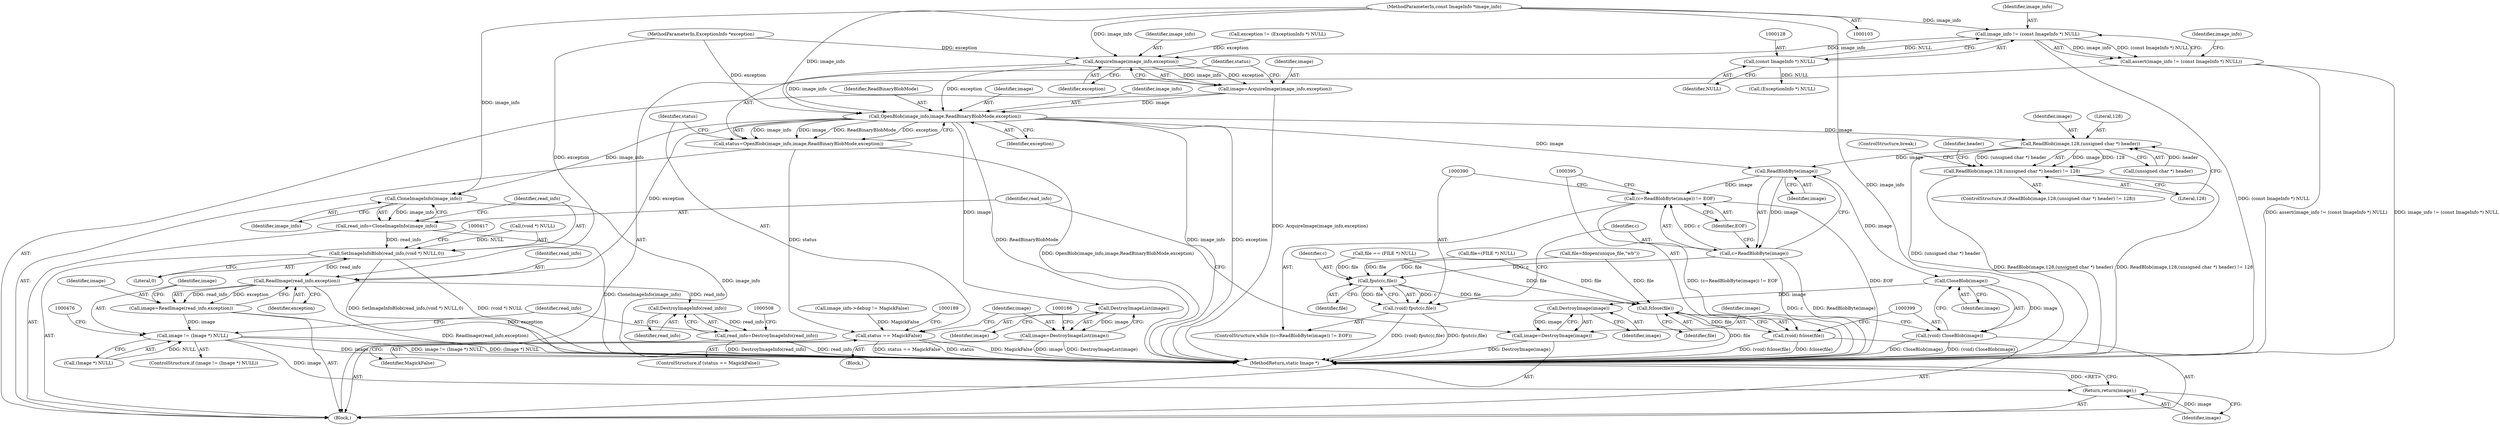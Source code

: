 digraph "1_ImageMagick_6b6bff054d569a77973f2140c0e86366e6168a6c@pointer" {
"1000125" [label="(Call,image_info != (const ImageInfo *) NULL)"];
"1000104" [label="(MethodParameterIn,const ImageInfo *image_info)"];
"1000127" [label="(Call,(const ImageInfo *) NULL)"];
"1000124" [label="(Call,assert(image_info != (const ImageInfo *) NULL))"];
"1000165" [label="(Call,AcquireImage(image_info,exception))"];
"1000163" [label="(Call,image=AcquireImage(image_info,exception))"];
"1000170" [label="(Call,OpenBlob(image_info,image,ReadBinaryBlobMode,exception))"];
"1000168" [label="(Call,status=OpenBlob(image_info,image,ReadBinaryBlobMode,exception))"];
"1000176" [label="(Call,status == MagickFalse)"];
"1000182" [label="(Call,DestroyImageList(image))"];
"1000180" [label="(Call,image=DestroyImageList(image))"];
"1000228" [label="(Call,ReadBlob(image,128,(unsigned char *) header))"];
"1000227" [label="(Call,ReadBlob(image,128,(unsigned char *) header) != 128)"];
"1000386" [label="(Call,ReadBlobByte(image))"];
"1000383" [label="(Call,(c=ReadBlobByte(image)) != EOF)"];
"1000384" [label="(Call,c=ReadBlobByte(image))"];
"1000391" [label="(Call,fputc(c,file))"];
"1000389" [label="(Call,(void) fputc(c,file))"];
"1000396" [label="(Call,fclose(file))"];
"1000394" [label="(Call,(void) fclose(file))"];
"1000400" [label="(Call,CloseBlob(image))"];
"1000398" [label="(Call,(void) CloseBlob(image))"];
"1000404" [label="(Call,DestroyImage(image))"];
"1000402" [label="(Call,image=DestroyImage(image))"];
"1000408" [label="(Call,CloneImageInfo(image_info))"];
"1000406" [label="(Call,read_info=CloneImageInfo(image_info))"];
"1000410" [label="(Call,SetImageInfoBlob(read_info,(void *) NULL,0))"];
"1000465" [label="(Call,ReadImage(read_info,exception))"];
"1000463" [label="(Call,image=ReadImage(read_info,exception))"];
"1000469" [label="(Call,image != (Image *) NULL)"];
"1000511" [label="(Return,return(image);)"];
"1000505" [label="(Call,DestroyImageInfo(read_info))"];
"1000503" [label="(Call,read_info=DestroyImageInfo(read_info))"];
"1000163" [label="(Call,image=AcquireImage(image_info,exception))"];
"1000393" [label="(Identifier,file)"];
"1000384" [label="(Call,c=ReadBlobByte(image))"];
"1000392" [label="(Identifier,c)"];
"1000176" [label="(Call,status == MagickFalse)"];
"1000406" [label="(Call,read_info=CloneImageInfo(image_info))"];
"1000179" [label="(Block,)"];
"1000394" [label="(Call,(void) fclose(file))"];
"1000125" [label="(Call,image_info != (const ImageInfo *) NULL)"];
"1000229" [label="(Identifier,image)"];
"1000165" [label="(Call,AcquireImage(image_info,exception))"];
"1000154" [label="(Call,(ExceptionInfo *) NULL)"];
"1000407" [label="(Identifier,read_info)"];
"1000391" [label="(Call,fputc(c,file))"];
"1000396" [label="(Call,fclose(file))"];
"1000398" [label="(Call,(void) CloseBlob(image))"];
"1000230" [label="(Literal,128)"];
"1000471" [label="(Call,(Image *) NULL)"];
"1000504" [label="(Identifier,read_info)"];
"1000410" [label="(Call,SetImageInfoBlob(read_info,(void *) NULL,0))"];
"1000172" [label="(Identifier,image)"];
"1000469" [label="(Call,image != (Image *) NULL)"];
"1000349" [label="(Call,file=(FILE *) NULL)"];
"1000463" [label="(Call,image=ReadImage(read_info,exception))"];
"1000183" [label="(Identifier,image)"];
"1000512" [label="(Identifier,image)"];
"1000228" [label="(Call,ReadBlob(image,128,(unsigned char *) header))"];
"1000166" [label="(Identifier,image_info)"];
"1000382" [label="(ControlStructure,while ((c=ReadBlobByte(image)) != EOF))"];
"1000374" [label="(Call,file == (FILE *) NULL)"];
"1000104" [label="(MethodParameterIn,const ImageInfo *image_info)"];
"1000127" [label="(Call,(const ImageInfo *) NULL)"];
"1000177" [label="(Identifier,status)"];
"1000170" [label="(Call,OpenBlob(image_info,image,ReadBinaryBlobMode,exception))"];
"1000167" [label="(Identifier,exception)"];
"1000464" [label="(Identifier,image)"];
"1000468" [label="(ControlStructure,if (image != (Image *) NULL))"];
"1000174" [label="(Identifier,exception)"];
"1000412" [label="(Call,(void *) NULL)"];
"1000363" [label="(Call,file=fdopen(unique_file,\"wb\"))"];
"1000503" [label="(Call,read_info=DestroyImageInfo(read_info))"];
"1000164" [label="(Identifier,image)"];
"1000385" [label="(Identifier,c)"];
"1000411" [label="(Identifier,read_info)"];
"1000182" [label="(Call,DestroyImageList(image))"];
"1000126" [label="(Identifier,image_info)"];
"1000235" [label="(ControlStructure,break;)"];
"1000231" [label="(Call,(unsigned char *) header)"];
"1000387" [label="(Identifier,image)"];
"1000403" [label="(Identifier,image)"];
"1000401" [label="(Identifier,image)"];
"1000470" [label="(Identifier,image)"];
"1000129" [label="(Identifier,NULL)"];
"1000169" [label="(Identifier,status)"];
"1000168" [label="(Call,status=OpenBlob(image_info,image,ReadBinaryBlobMode,exception))"];
"1000181" [label="(Identifier,image)"];
"1000466" [label="(Identifier,read_info)"];
"1000467" [label="(Identifier,exception)"];
"1000180" [label="(Call,image=DestroyImageList(image))"];
"1000409" [label="(Identifier,image_info)"];
"1000513" [label="(MethodReturn,static Image *)"];
"1000137" [label="(Call,image_info->debug != MagickFalse)"];
"1000234" [label="(Literal,128)"];
"1000388" [label="(Identifier,EOF)"];
"1000124" [label="(Call,assert(image_info != (const ImageInfo *) NULL))"];
"1000397" [label="(Identifier,file)"];
"1000386" [label="(Call,ReadBlobByte(image))"];
"1000175" [label="(ControlStructure,if (status == MagickFalse))"];
"1000415" [label="(Literal,0)"];
"1000465" [label="(Call,ReadImage(read_info,exception))"];
"1000506" [label="(Identifier,read_info)"];
"1000402" [label="(Call,image=DestroyImage(image))"];
"1000383" [label="(Call,(c=ReadBlobByte(image)) != EOF)"];
"1000511" [label="(Return,return(image);)"];
"1000133" [label="(Identifier,image_info)"];
"1000389" [label="(Call,(void) fputc(c,file))"];
"1000178" [label="(Identifier,MagickFalse)"];
"1000404" [label="(Call,DestroyImage(image))"];
"1000173" [label="(Identifier,ReadBinaryBlobMode)"];
"1000238" [label="(Identifier,header)"];
"1000408" [label="(Call,CloneImageInfo(image_info))"];
"1000227" [label="(Call,ReadBlob(image,128,(unsigned char *) header) != 128)"];
"1000400" [label="(Call,CloseBlob(image))"];
"1000105" [label="(MethodParameterIn,ExceptionInfo *exception)"];
"1000152" [label="(Call,exception != (ExceptionInfo *) NULL)"];
"1000505" [label="(Call,DestroyImageInfo(read_info))"];
"1000106" [label="(Block,)"];
"1000226" [label="(ControlStructure,if (ReadBlob(image,128,(unsigned char *) header) != 128))"];
"1000171" [label="(Identifier,image_info)"];
"1000405" [label="(Identifier,image)"];
"1000125" -> "1000124"  [label="AST: "];
"1000125" -> "1000127"  [label="CFG: "];
"1000126" -> "1000125"  [label="AST: "];
"1000127" -> "1000125"  [label="AST: "];
"1000124" -> "1000125"  [label="CFG: "];
"1000125" -> "1000513"  [label="DDG: (const ImageInfo *) NULL"];
"1000125" -> "1000124"  [label="DDG: image_info"];
"1000125" -> "1000124"  [label="DDG: (const ImageInfo *) NULL"];
"1000104" -> "1000125"  [label="DDG: image_info"];
"1000127" -> "1000125"  [label="DDG: NULL"];
"1000125" -> "1000165"  [label="DDG: image_info"];
"1000104" -> "1000103"  [label="AST: "];
"1000104" -> "1000513"  [label="DDG: image_info"];
"1000104" -> "1000165"  [label="DDG: image_info"];
"1000104" -> "1000170"  [label="DDG: image_info"];
"1000104" -> "1000408"  [label="DDG: image_info"];
"1000127" -> "1000129"  [label="CFG: "];
"1000128" -> "1000127"  [label="AST: "];
"1000129" -> "1000127"  [label="AST: "];
"1000127" -> "1000154"  [label="DDG: NULL"];
"1000124" -> "1000106"  [label="AST: "];
"1000133" -> "1000124"  [label="CFG: "];
"1000124" -> "1000513"  [label="DDG: image_info != (const ImageInfo *) NULL"];
"1000124" -> "1000513"  [label="DDG: assert(image_info != (const ImageInfo *) NULL)"];
"1000165" -> "1000163"  [label="AST: "];
"1000165" -> "1000167"  [label="CFG: "];
"1000166" -> "1000165"  [label="AST: "];
"1000167" -> "1000165"  [label="AST: "];
"1000163" -> "1000165"  [label="CFG: "];
"1000165" -> "1000163"  [label="DDG: image_info"];
"1000165" -> "1000163"  [label="DDG: exception"];
"1000152" -> "1000165"  [label="DDG: exception"];
"1000105" -> "1000165"  [label="DDG: exception"];
"1000165" -> "1000170"  [label="DDG: image_info"];
"1000165" -> "1000170"  [label="DDG: exception"];
"1000163" -> "1000106"  [label="AST: "];
"1000164" -> "1000163"  [label="AST: "];
"1000169" -> "1000163"  [label="CFG: "];
"1000163" -> "1000513"  [label="DDG: AcquireImage(image_info,exception)"];
"1000163" -> "1000170"  [label="DDG: image"];
"1000170" -> "1000168"  [label="AST: "];
"1000170" -> "1000174"  [label="CFG: "];
"1000171" -> "1000170"  [label="AST: "];
"1000172" -> "1000170"  [label="AST: "];
"1000173" -> "1000170"  [label="AST: "];
"1000174" -> "1000170"  [label="AST: "];
"1000168" -> "1000170"  [label="CFG: "];
"1000170" -> "1000513"  [label="DDG: ReadBinaryBlobMode"];
"1000170" -> "1000513"  [label="DDG: image_info"];
"1000170" -> "1000513"  [label="DDG: exception"];
"1000170" -> "1000168"  [label="DDG: image_info"];
"1000170" -> "1000168"  [label="DDG: image"];
"1000170" -> "1000168"  [label="DDG: ReadBinaryBlobMode"];
"1000170" -> "1000168"  [label="DDG: exception"];
"1000105" -> "1000170"  [label="DDG: exception"];
"1000170" -> "1000182"  [label="DDG: image"];
"1000170" -> "1000228"  [label="DDG: image"];
"1000170" -> "1000386"  [label="DDG: image"];
"1000170" -> "1000408"  [label="DDG: image_info"];
"1000170" -> "1000465"  [label="DDG: exception"];
"1000168" -> "1000106"  [label="AST: "];
"1000169" -> "1000168"  [label="AST: "];
"1000177" -> "1000168"  [label="CFG: "];
"1000168" -> "1000513"  [label="DDG: OpenBlob(image_info,image,ReadBinaryBlobMode,exception)"];
"1000168" -> "1000176"  [label="DDG: status"];
"1000176" -> "1000175"  [label="AST: "];
"1000176" -> "1000178"  [label="CFG: "];
"1000177" -> "1000176"  [label="AST: "];
"1000178" -> "1000176"  [label="AST: "];
"1000181" -> "1000176"  [label="CFG: "];
"1000189" -> "1000176"  [label="CFG: "];
"1000176" -> "1000513"  [label="DDG: MagickFalse"];
"1000176" -> "1000513"  [label="DDG: status == MagickFalse"];
"1000176" -> "1000513"  [label="DDG: status"];
"1000137" -> "1000176"  [label="DDG: MagickFalse"];
"1000182" -> "1000180"  [label="AST: "];
"1000182" -> "1000183"  [label="CFG: "];
"1000183" -> "1000182"  [label="AST: "];
"1000180" -> "1000182"  [label="CFG: "];
"1000182" -> "1000180"  [label="DDG: image"];
"1000180" -> "1000179"  [label="AST: "];
"1000181" -> "1000180"  [label="AST: "];
"1000186" -> "1000180"  [label="CFG: "];
"1000180" -> "1000513"  [label="DDG: DestroyImageList(image)"];
"1000180" -> "1000513"  [label="DDG: image"];
"1000228" -> "1000227"  [label="AST: "];
"1000228" -> "1000231"  [label="CFG: "];
"1000229" -> "1000228"  [label="AST: "];
"1000230" -> "1000228"  [label="AST: "];
"1000231" -> "1000228"  [label="AST: "];
"1000234" -> "1000228"  [label="CFG: "];
"1000228" -> "1000513"  [label="DDG: (unsigned char *) header"];
"1000228" -> "1000227"  [label="DDG: image"];
"1000228" -> "1000227"  [label="DDG: 128"];
"1000228" -> "1000227"  [label="DDG: (unsigned char *) header"];
"1000231" -> "1000228"  [label="DDG: header"];
"1000228" -> "1000386"  [label="DDG: image"];
"1000227" -> "1000226"  [label="AST: "];
"1000227" -> "1000234"  [label="CFG: "];
"1000234" -> "1000227"  [label="AST: "];
"1000235" -> "1000227"  [label="CFG: "];
"1000238" -> "1000227"  [label="CFG: "];
"1000227" -> "1000513"  [label="DDG: ReadBlob(image,128,(unsigned char *) header) != 128"];
"1000227" -> "1000513"  [label="DDG: ReadBlob(image,128,(unsigned char *) header)"];
"1000386" -> "1000384"  [label="AST: "];
"1000386" -> "1000387"  [label="CFG: "];
"1000387" -> "1000386"  [label="AST: "];
"1000384" -> "1000386"  [label="CFG: "];
"1000386" -> "1000383"  [label="DDG: image"];
"1000386" -> "1000384"  [label="DDG: image"];
"1000386" -> "1000400"  [label="DDG: image"];
"1000383" -> "1000382"  [label="AST: "];
"1000383" -> "1000388"  [label="CFG: "];
"1000384" -> "1000383"  [label="AST: "];
"1000388" -> "1000383"  [label="AST: "];
"1000390" -> "1000383"  [label="CFG: "];
"1000395" -> "1000383"  [label="CFG: "];
"1000383" -> "1000513"  [label="DDG: (c=ReadBlobByte(image)) != EOF"];
"1000383" -> "1000513"  [label="DDG: EOF"];
"1000384" -> "1000383"  [label="DDG: c"];
"1000385" -> "1000384"  [label="AST: "];
"1000388" -> "1000384"  [label="CFG: "];
"1000384" -> "1000513"  [label="DDG: ReadBlobByte(image)"];
"1000384" -> "1000513"  [label="DDG: c"];
"1000384" -> "1000391"  [label="DDG: c"];
"1000391" -> "1000389"  [label="AST: "];
"1000391" -> "1000393"  [label="CFG: "];
"1000392" -> "1000391"  [label="AST: "];
"1000393" -> "1000391"  [label="AST: "];
"1000389" -> "1000391"  [label="CFG: "];
"1000391" -> "1000389"  [label="DDG: c"];
"1000391" -> "1000389"  [label="DDG: file"];
"1000374" -> "1000391"  [label="DDG: file"];
"1000363" -> "1000391"  [label="DDG: file"];
"1000349" -> "1000391"  [label="DDG: file"];
"1000391" -> "1000396"  [label="DDG: file"];
"1000389" -> "1000382"  [label="AST: "];
"1000390" -> "1000389"  [label="AST: "];
"1000385" -> "1000389"  [label="CFG: "];
"1000389" -> "1000513"  [label="DDG: (void) fputc(c,file)"];
"1000389" -> "1000513"  [label="DDG: fputc(c,file)"];
"1000396" -> "1000394"  [label="AST: "];
"1000396" -> "1000397"  [label="CFG: "];
"1000397" -> "1000396"  [label="AST: "];
"1000394" -> "1000396"  [label="CFG: "];
"1000396" -> "1000513"  [label="DDG: file"];
"1000396" -> "1000394"  [label="DDG: file"];
"1000374" -> "1000396"  [label="DDG: file"];
"1000363" -> "1000396"  [label="DDG: file"];
"1000349" -> "1000396"  [label="DDG: file"];
"1000394" -> "1000106"  [label="AST: "];
"1000395" -> "1000394"  [label="AST: "];
"1000399" -> "1000394"  [label="CFG: "];
"1000394" -> "1000513"  [label="DDG: fclose(file)"];
"1000394" -> "1000513"  [label="DDG: (void) fclose(file)"];
"1000400" -> "1000398"  [label="AST: "];
"1000400" -> "1000401"  [label="CFG: "];
"1000401" -> "1000400"  [label="AST: "];
"1000398" -> "1000400"  [label="CFG: "];
"1000400" -> "1000398"  [label="DDG: image"];
"1000400" -> "1000404"  [label="DDG: image"];
"1000398" -> "1000106"  [label="AST: "];
"1000399" -> "1000398"  [label="AST: "];
"1000403" -> "1000398"  [label="CFG: "];
"1000398" -> "1000513"  [label="DDG: (void) CloseBlob(image)"];
"1000398" -> "1000513"  [label="DDG: CloseBlob(image)"];
"1000404" -> "1000402"  [label="AST: "];
"1000404" -> "1000405"  [label="CFG: "];
"1000405" -> "1000404"  [label="AST: "];
"1000402" -> "1000404"  [label="CFG: "];
"1000404" -> "1000402"  [label="DDG: image"];
"1000402" -> "1000106"  [label="AST: "];
"1000403" -> "1000402"  [label="AST: "];
"1000407" -> "1000402"  [label="CFG: "];
"1000402" -> "1000513"  [label="DDG: DestroyImage(image)"];
"1000408" -> "1000406"  [label="AST: "];
"1000408" -> "1000409"  [label="CFG: "];
"1000409" -> "1000408"  [label="AST: "];
"1000406" -> "1000408"  [label="CFG: "];
"1000408" -> "1000513"  [label="DDG: image_info"];
"1000408" -> "1000406"  [label="DDG: image_info"];
"1000406" -> "1000106"  [label="AST: "];
"1000407" -> "1000406"  [label="AST: "];
"1000411" -> "1000406"  [label="CFG: "];
"1000406" -> "1000513"  [label="DDG: CloneImageInfo(image_info)"];
"1000406" -> "1000410"  [label="DDG: read_info"];
"1000410" -> "1000106"  [label="AST: "];
"1000410" -> "1000415"  [label="CFG: "];
"1000411" -> "1000410"  [label="AST: "];
"1000412" -> "1000410"  [label="AST: "];
"1000415" -> "1000410"  [label="AST: "];
"1000417" -> "1000410"  [label="CFG: "];
"1000410" -> "1000513"  [label="DDG: (void *) NULL"];
"1000410" -> "1000513"  [label="DDG: SetImageInfoBlob(read_info,(void *) NULL,0)"];
"1000412" -> "1000410"  [label="DDG: NULL"];
"1000410" -> "1000465"  [label="DDG: read_info"];
"1000465" -> "1000463"  [label="AST: "];
"1000465" -> "1000467"  [label="CFG: "];
"1000466" -> "1000465"  [label="AST: "];
"1000467" -> "1000465"  [label="AST: "];
"1000463" -> "1000465"  [label="CFG: "];
"1000465" -> "1000513"  [label="DDG: exception"];
"1000465" -> "1000463"  [label="DDG: read_info"];
"1000465" -> "1000463"  [label="DDG: exception"];
"1000105" -> "1000465"  [label="DDG: exception"];
"1000465" -> "1000505"  [label="DDG: read_info"];
"1000463" -> "1000106"  [label="AST: "];
"1000464" -> "1000463"  [label="AST: "];
"1000470" -> "1000463"  [label="CFG: "];
"1000463" -> "1000513"  [label="DDG: ReadImage(read_info,exception)"];
"1000463" -> "1000469"  [label="DDG: image"];
"1000469" -> "1000468"  [label="AST: "];
"1000469" -> "1000471"  [label="CFG: "];
"1000470" -> "1000469"  [label="AST: "];
"1000471" -> "1000469"  [label="AST: "];
"1000476" -> "1000469"  [label="CFG: "];
"1000504" -> "1000469"  [label="CFG: "];
"1000469" -> "1000513"  [label="DDG: image != (Image *) NULL"];
"1000469" -> "1000513"  [label="DDG: (Image *) NULL"];
"1000469" -> "1000513"  [label="DDG: image"];
"1000471" -> "1000469"  [label="DDG: NULL"];
"1000469" -> "1000511"  [label="DDG: image"];
"1000511" -> "1000106"  [label="AST: "];
"1000511" -> "1000512"  [label="CFG: "];
"1000512" -> "1000511"  [label="AST: "];
"1000513" -> "1000511"  [label="CFG: "];
"1000511" -> "1000513"  [label="DDG: <RET>"];
"1000512" -> "1000511"  [label="DDG: image"];
"1000505" -> "1000503"  [label="AST: "];
"1000505" -> "1000506"  [label="CFG: "];
"1000506" -> "1000505"  [label="AST: "];
"1000503" -> "1000505"  [label="CFG: "];
"1000505" -> "1000503"  [label="DDG: read_info"];
"1000503" -> "1000106"  [label="AST: "];
"1000504" -> "1000503"  [label="AST: "];
"1000508" -> "1000503"  [label="CFG: "];
"1000503" -> "1000513"  [label="DDG: DestroyImageInfo(read_info)"];
"1000503" -> "1000513"  [label="DDG: read_info"];
}
